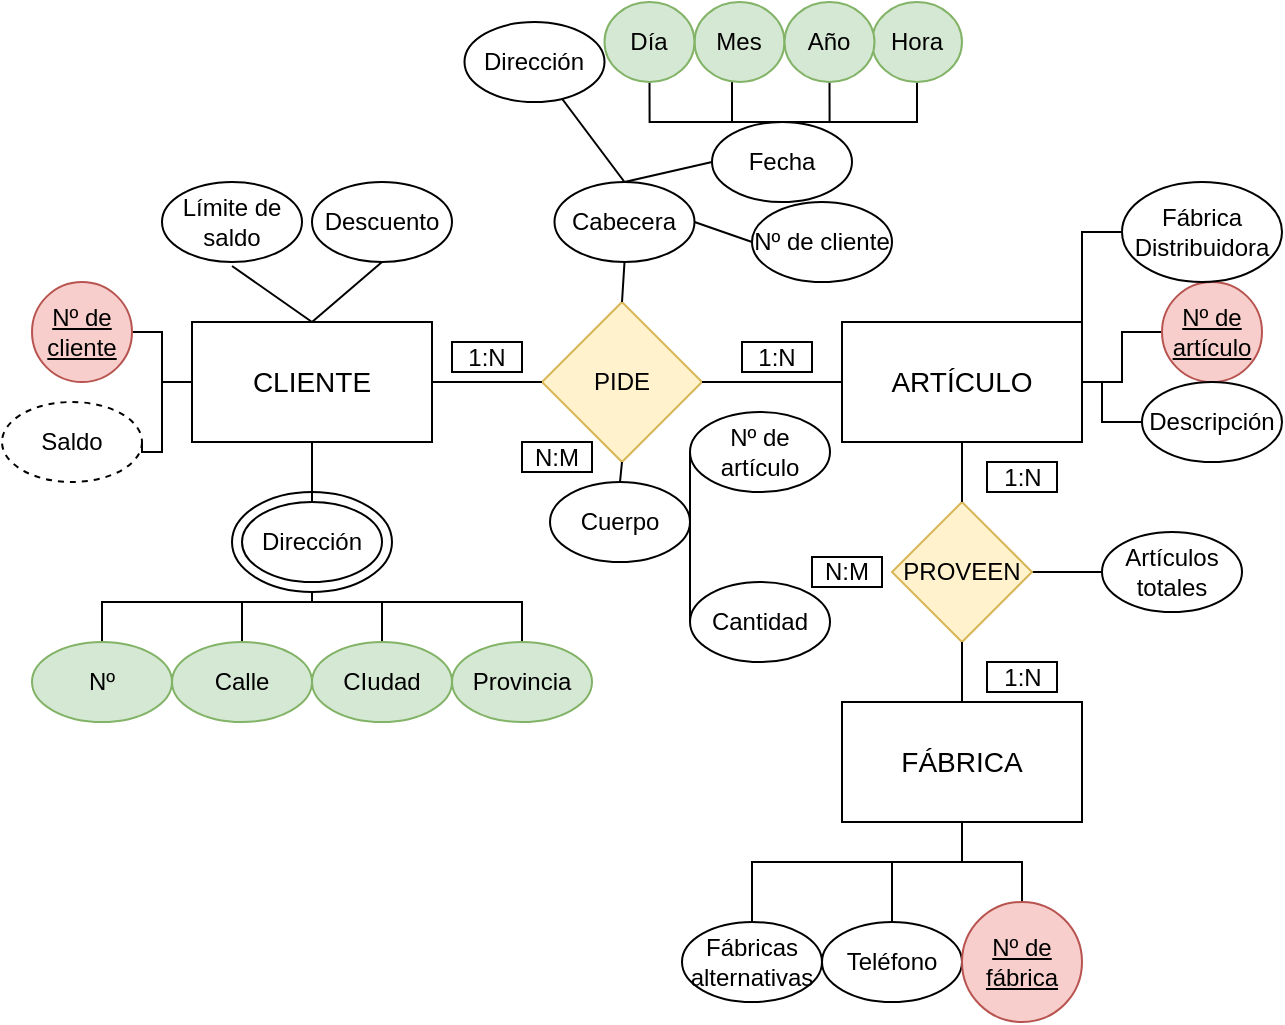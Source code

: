 <mxfile version="21.8.2" type="github">
  <diagram name="Página-1" id="TQR9zlu6BJ1Qan-c5ReP">
    <mxGraphModel dx="1434" dy="795" grid="1" gridSize="10" guides="1" tooltips="1" connect="1" arrows="1" fold="1" page="1" pageScale="1" pageWidth="827" pageHeight="1169" math="0" shadow="0">
      <root>
        <mxCell id="0" />
        <mxCell id="1" parent="0" />
        <mxCell id="3EP7MokuOxrkHio_u1YS-1" value="CLIENTE" style="rounded=0;whiteSpace=wrap;html=1;fontSize=14;" parent="1" vertex="1">
          <mxGeometry x="165" y="320" width="120" height="60" as="geometry" />
        </mxCell>
        <mxCell id="3EP7MokuOxrkHio_u1YS-2" value="ARTÍCULO" style="rounded=0;whiteSpace=wrap;html=1;fontSize=14;" parent="1" vertex="1">
          <mxGeometry x="490" y="320" width="120" height="60" as="geometry" />
        </mxCell>
        <mxCell id="3EP7MokuOxrkHio_u1YS-59" value="" style="edgeStyle=orthogonalEdgeStyle;rounded=0;orthogonalLoop=1;jettySize=auto;html=1;endArrow=none;endFill=0;" parent="1" source="3EP7MokuOxrkHio_u1YS-3" target="3EP7MokuOxrkHio_u1YS-12" edge="1">
          <mxGeometry relative="1" as="geometry">
            <Array as="points">
              <mxPoint x="515" y="590" />
              <mxPoint x="550" y="590" />
            </Array>
          </mxGeometry>
        </mxCell>
        <mxCell id="3EP7MokuOxrkHio_u1YS-3" value="Teléfono" style="ellipse;whiteSpace=wrap;html=1;" parent="1" vertex="1">
          <mxGeometry x="480" y="620" width="70" height="40" as="geometry" />
        </mxCell>
        <mxCell id="ZFye1qFsYrBGIzks9sOG-6" style="edgeStyle=orthogonalEdgeStyle;rounded=0;orthogonalLoop=1;jettySize=auto;html=1;exitX=0;exitY=0.5;exitDx=0;exitDy=0;entryX=1;entryY=0.5;entryDx=0;entryDy=0;endArrow=none;endFill=0;" edge="1" parent="1" source="3EP7MokuOxrkHio_u1YS-4" target="3EP7MokuOxrkHio_u1YS-17">
          <mxGeometry relative="1" as="geometry" />
        </mxCell>
        <mxCell id="3EP7MokuOxrkHio_u1YS-4" value="Artículos totales" style="ellipse;whiteSpace=wrap;html=1;" parent="1" vertex="1">
          <mxGeometry x="620" y="425" width="70" height="40" as="geometry" />
        </mxCell>
        <mxCell id="3EP7MokuOxrkHio_u1YS-5" value="Límite de saldo" style="ellipse;whiteSpace=wrap;html=1;strokeColor=default;strokeWidth=1;perimeterSpacing=2;" parent="1" vertex="1">
          <mxGeometry x="150" y="250" width="70" height="40" as="geometry" />
        </mxCell>
        <mxCell id="3EP7MokuOxrkHio_u1YS-30" value="" style="edgeStyle=orthogonalEdgeStyle;rounded=0;orthogonalLoop=1;jettySize=auto;html=1;entryX=0.5;entryY=1;entryDx=0;entryDy=0;endArrow=none;endFill=0;" parent="1" source="3EP7MokuOxrkHio_u1YS-6" target="3EP7MokuOxrkHio_u1YS-11" edge="1">
          <mxGeometry relative="1" as="geometry">
            <mxPoint x="220" y="460" as="targetPoint" />
            <Array as="points">
              <mxPoint x="330" y="460" />
              <mxPoint x="225" y="460" />
            </Array>
          </mxGeometry>
        </mxCell>
        <mxCell id="3EP7MokuOxrkHio_u1YS-6" value="Provincia" style="ellipse;whiteSpace=wrap;html=1;fillColor=#d5e8d4;strokeColor=#82b366;" parent="1" vertex="1">
          <mxGeometry x="295" y="480" width="70" height="40" as="geometry" />
        </mxCell>
        <mxCell id="3EP7MokuOxrkHio_u1YS-26" style="edgeStyle=orthogonalEdgeStyle;rounded=0;orthogonalLoop=1;jettySize=auto;html=1;exitX=0.5;exitY=0;exitDx=0;exitDy=0;endArrow=none;endFill=0;" parent="1" source="3EP7MokuOxrkHio_u1YS-7" target="3EP7MokuOxrkHio_u1YS-11" edge="1">
          <mxGeometry relative="1" as="geometry" />
        </mxCell>
        <mxCell id="3EP7MokuOxrkHio_u1YS-7" value="CIudad" style="ellipse;whiteSpace=wrap;html=1;fillColor=#d5e8d4;strokeColor=#82b366;" parent="1" vertex="1">
          <mxGeometry x="225" y="480" width="70" height="40" as="geometry" />
        </mxCell>
        <mxCell id="3EP7MokuOxrkHio_u1YS-28" style="edgeStyle=orthogonalEdgeStyle;rounded=0;orthogonalLoop=1;jettySize=auto;html=1;exitX=0.5;exitY=0;exitDx=0;exitDy=0;entryX=0.5;entryY=1;entryDx=0;entryDy=0;endArrow=none;endFill=0;" parent="1" source="3EP7MokuOxrkHio_u1YS-8" target="3EP7MokuOxrkHio_u1YS-11" edge="1">
          <mxGeometry relative="1" as="geometry" />
        </mxCell>
        <mxCell id="3EP7MokuOxrkHio_u1YS-8" value="Calle" style="ellipse;whiteSpace=wrap;html=1;fillColor=#d5e8d4;strokeColor=#82b366;" parent="1" vertex="1">
          <mxGeometry x="155" y="480" width="70" height="40" as="geometry" />
        </mxCell>
        <mxCell id="3EP7MokuOxrkHio_u1YS-31" style="edgeStyle=orthogonalEdgeStyle;rounded=0;orthogonalLoop=1;jettySize=auto;html=1;exitX=0.5;exitY=0;exitDx=0;exitDy=0;entryX=0.5;entryY=1;entryDx=0;entryDy=0;endArrow=none;endFill=0;" parent="1" source="3EP7MokuOxrkHio_u1YS-9" target="3EP7MokuOxrkHio_u1YS-11" edge="1">
          <mxGeometry relative="1" as="geometry">
            <Array as="points">
              <mxPoint x="120" y="460" />
              <mxPoint x="225" y="460" />
            </Array>
          </mxGeometry>
        </mxCell>
        <mxCell id="3EP7MokuOxrkHio_u1YS-9" value="Nº" style="ellipse;whiteSpace=wrap;html=1;fillColor=#d5e8d4;strokeColor=#82b366;" parent="1" vertex="1">
          <mxGeometry x="85" y="480" width="70" height="40" as="geometry" />
        </mxCell>
        <mxCell id="3EP7MokuOxrkHio_u1YS-10" value="" style="ellipse;whiteSpace=wrap;html=1;" parent="1" vertex="1">
          <mxGeometry x="185" y="405" width="80" height="50" as="geometry" />
        </mxCell>
        <mxCell id="3EP7MokuOxrkHio_u1YS-11" value="Dirección" style="ellipse;whiteSpace=wrap;html=1;" parent="1" vertex="1">
          <mxGeometry x="190" y="410" width="70" height="40" as="geometry" />
        </mxCell>
        <mxCell id="3EP7MokuOxrkHio_u1YS-12" value="FÁBRICA" style="rounded=0;whiteSpace=wrap;html=1;fontSize=14;" parent="1" vertex="1">
          <mxGeometry x="490" y="510" width="120" height="60" as="geometry" />
        </mxCell>
        <mxCell id="3EP7MokuOxrkHio_u1YS-22" value="" style="edgeStyle=orthogonalEdgeStyle;rounded=0;orthogonalLoop=1;jettySize=auto;html=1;endArrow=none;endFill=0;" parent="1" source="3EP7MokuOxrkHio_u1YS-13" target="3EP7MokuOxrkHio_u1YS-1" edge="1">
          <mxGeometry relative="1" as="geometry">
            <Array as="points">
              <mxPoint x="150" y="325" />
              <mxPoint x="150" y="350" />
            </Array>
          </mxGeometry>
        </mxCell>
        <mxCell id="3EP7MokuOxrkHio_u1YS-13" value="Nº de cliente" style="ellipse;whiteSpace=wrap;html=1;aspect=fixed;fillColor=#f8cecc;strokeColor=#b85450;fontStyle=4" parent="1" vertex="1">
          <mxGeometry x="85" y="300" width="50" height="50" as="geometry" />
        </mxCell>
        <mxCell id="3EP7MokuOxrkHio_u1YS-60" value="" style="edgeStyle=orthogonalEdgeStyle;rounded=0;orthogonalLoop=1;jettySize=auto;html=1;endArrow=none;endFill=0;" parent="1" source="3EP7MokuOxrkHio_u1YS-14" target="3EP7MokuOxrkHio_u1YS-12" edge="1">
          <mxGeometry relative="1" as="geometry">
            <Array as="points">
              <mxPoint x="580" y="590" />
              <mxPoint x="550" y="590" />
            </Array>
          </mxGeometry>
        </mxCell>
        <mxCell id="3EP7MokuOxrkHio_u1YS-14" value="Nº de fábrica" style="ellipse;whiteSpace=wrap;html=1;aspect=fixed;fillColor=#f8cecc;strokeColor=#b85450;fontStyle=4" parent="1" vertex="1">
          <mxGeometry x="550" y="610" width="60" height="60" as="geometry" />
        </mxCell>
        <mxCell id="3EP7MokuOxrkHio_u1YS-16" value="PIDE" style="rhombus;whiteSpace=wrap;html=1;fillColor=#fff2cc;strokeColor=#d6b656;" parent="1" vertex="1">
          <mxGeometry x="340" y="310" width="80" height="80" as="geometry" />
        </mxCell>
        <mxCell id="3EP7MokuOxrkHio_u1YS-17" value="PROVEEN" style="rhombus;whiteSpace=wrap;html=1;fillColor=#fff2cc;strokeColor=#d6b656;" parent="1" vertex="1">
          <mxGeometry x="515" y="410" width="70" height="70" as="geometry" />
        </mxCell>
        <mxCell id="3EP7MokuOxrkHio_u1YS-18" value="" style="endArrow=none;html=1;rounded=0;entryX=0;entryY=0.5;entryDx=0;entryDy=0;exitX=1;exitY=0.5;exitDx=0;exitDy=0;" parent="1" source="3EP7MokuOxrkHio_u1YS-16" target="3EP7MokuOxrkHio_u1YS-2" edge="1">
          <mxGeometry width="50" height="50" relative="1" as="geometry">
            <mxPoint x="390" y="440" as="sourcePoint" />
            <mxPoint x="440" y="390" as="targetPoint" />
          </mxGeometry>
        </mxCell>
        <mxCell id="3EP7MokuOxrkHio_u1YS-19" value="" style="endArrow=none;html=1;rounded=0;entryX=0;entryY=0.5;entryDx=0;entryDy=0;exitX=1;exitY=0.5;exitDx=0;exitDy=0;" parent="1" source="3EP7MokuOxrkHio_u1YS-1" target="3EP7MokuOxrkHio_u1YS-16" edge="1">
          <mxGeometry width="50" height="50" relative="1" as="geometry">
            <mxPoint x="390" y="440" as="sourcePoint" />
            <mxPoint x="440" y="390" as="targetPoint" />
          </mxGeometry>
        </mxCell>
        <mxCell id="3EP7MokuOxrkHio_u1YS-20" value="" style="endArrow=none;html=1;rounded=0;entryX=0.5;entryY=1;entryDx=0;entryDy=0;exitX=0.5;exitY=0;exitDx=0;exitDy=0;" parent="1" source="3EP7MokuOxrkHio_u1YS-17" target="3EP7MokuOxrkHio_u1YS-2" edge="1">
          <mxGeometry width="50" height="50" relative="1" as="geometry">
            <mxPoint x="390" y="440" as="sourcePoint" />
            <mxPoint x="440" y="390" as="targetPoint" />
          </mxGeometry>
        </mxCell>
        <mxCell id="3EP7MokuOxrkHio_u1YS-21" value="" style="endArrow=none;html=1;rounded=0;entryX=0.5;entryY=0;entryDx=0;entryDy=0;exitX=0.5;exitY=1;exitDx=0;exitDy=0;" parent="1" source="3EP7MokuOxrkHio_u1YS-17" target="3EP7MokuOxrkHio_u1YS-12" edge="1">
          <mxGeometry width="50" height="50" relative="1" as="geometry">
            <mxPoint x="390" y="440" as="sourcePoint" />
            <mxPoint x="440" y="390" as="targetPoint" />
          </mxGeometry>
        </mxCell>
        <mxCell id="3EP7MokuOxrkHio_u1YS-24" value="" style="edgeStyle=orthogonalEdgeStyle;rounded=0;orthogonalLoop=1;jettySize=auto;html=1;endArrow=none;endFill=0;" parent="1" source="3EP7MokuOxrkHio_u1YS-23" target="3EP7MokuOxrkHio_u1YS-2" edge="1">
          <mxGeometry relative="1" as="geometry" />
        </mxCell>
        <mxCell id="3EP7MokuOxrkHio_u1YS-23" value="Nº de artículo" style="ellipse;whiteSpace=wrap;html=1;aspect=fixed;fillColor=#f8cecc;strokeColor=#b85450;fontStyle=4" parent="1" vertex="1">
          <mxGeometry x="650" y="300" width="50" height="50" as="geometry" />
        </mxCell>
        <mxCell id="3EP7MokuOxrkHio_u1YS-53" style="edgeStyle=orthogonalEdgeStyle;rounded=0;orthogonalLoop=1;jettySize=auto;html=1;exitX=0.5;exitY=0;exitDx=0;exitDy=0;endArrow=none;endFill=0;" parent="1" source="3EP7MokuOxrkHio_u1YS-32" target="3EP7MokuOxrkHio_u1YS-47" edge="1">
          <mxGeometry relative="1" as="geometry">
            <Array as="points">
              <mxPoint x="435" y="220" />
            </Array>
          </mxGeometry>
        </mxCell>
        <mxCell id="ZFye1qFsYrBGIzks9sOG-1" style="edgeStyle=orthogonalEdgeStyle;rounded=0;orthogonalLoop=1;jettySize=auto;html=1;exitX=0.5;exitY=0;exitDx=0;exitDy=0;entryX=0.5;entryY=1;entryDx=0;entryDy=0;endArrow=none;endFill=0;" edge="1" parent="1" source="3EP7MokuOxrkHio_u1YS-32" target="3EP7MokuOxrkHio_u1YS-49">
          <mxGeometry relative="1" as="geometry" />
        </mxCell>
        <mxCell id="ZFye1qFsYrBGIzks9sOG-2" style="edgeStyle=orthogonalEdgeStyle;rounded=0;orthogonalLoop=1;jettySize=auto;html=1;exitX=0.5;exitY=0;exitDx=0;exitDy=0;entryX=0.5;entryY=1;entryDx=0;entryDy=0;endArrow=none;endFill=0;" edge="1" parent="1" source="3EP7MokuOxrkHio_u1YS-32" target="3EP7MokuOxrkHio_u1YS-45">
          <mxGeometry relative="1" as="geometry">
            <Array as="points">
              <mxPoint x="528" y="220" />
            </Array>
          </mxGeometry>
        </mxCell>
        <mxCell id="ZFye1qFsYrBGIzks9sOG-4" style="edgeStyle=orthogonalEdgeStyle;rounded=0;orthogonalLoop=1;jettySize=auto;html=1;exitX=0.5;exitY=0;exitDx=0;exitDy=0;entryX=0.5;entryY=1;entryDx=0;entryDy=0;endArrow=none;endFill=0;" edge="1" parent="1" source="3EP7MokuOxrkHio_u1YS-32" target="3EP7MokuOxrkHio_u1YS-48">
          <mxGeometry relative="1" as="geometry">
            <Array as="points">
              <mxPoint x="394" y="220" />
            </Array>
          </mxGeometry>
        </mxCell>
        <mxCell id="3EP7MokuOxrkHio_u1YS-32" value="Fecha" style="ellipse;whiteSpace=wrap;html=1;" parent="1" vertex="1">
          <mxGeometry x="425" y="220" width="70" height="40" as="geometry" />
        </mxCell>
        <mxCell id="3EP7MokuOxrkHio_u1YS-33" value="Descuento" style="ellipse;whiteSpace=wrap;html=1;" parent="1" vertex="1">
          <mxGeometry x="225" y="250" width="70" height="40" as="geometry" />
        </mxCell>
        <mxCell id="3EP7MokuOxrkHio_u1YS-36" style="edgeStyle=orthogonalEdgeStyle;rounded=0;orthogonalLoop=1;jettySize=auto;html=1;exitX=1;exitY=0.5;exitDx=0;exitDy=0;entryX=0;entryY=0.5;entryDx=0;entryDy=0;endArrow=none;endFill=0;" parent="1" source="3EP7MokuOxrkHio_u1YS-34" target="3EP7MokuOxrkHio_u1YS-1" edge="1">
          <mxGeometry relative="1" as="geometry">
            <Array as="points">
              <mxPoint x="140" y="385" />
              <mxPoint x="150" y="385" />
              <mxPoint x="150" y="350" />
            </Array>
          </mxGeometry>
        </mxCell>
        <mxCell id="3EP7MokuOxrkHio_u1YS-34" value="&lt;div&gt;Saldo&lt;/div&gt;" style="ellipse;whiteSpace=wrap;html=1;fontSize=12;dashed=1;" parent="1" vertex="1">
          <mxGeometry x="70" y="360" width="70" height="40" as="geometry" />
        </mxCell>
        <mxCell id="3EP7MokuOxrkHio_u1YS-58" value="" style="edgeStyle=orthogonalEdgeStyle;rounded=0;orthogonalLoop=1;jettySize=auto;html=1;endArrow=none;endFill=0;" parent="1" source="3EP7MokuOxrkHio_u1YS-40" target="3EP7MokuOxrkHio_u1YS-2" edge="1">
          <mxGeometry relative="1" as="geometry" />
        </mxCell>
        <mxCell id="3EP7MokuOxrkHio_u1YS-40" value="Descripción" style="ellipse;whiteSpace=wrap;html=1;" parent="1" vertex="1">
          <mxGeometry x="640" y="350" width="70" height="40" as="geometry" />
        </mxCell>
        <mxCell id="3EP7MokuOxrkHio_u1YS-41" value="Cuerpo" style="ellipse;whiteSpace=wrap;html=1;" parent="1" vertex="1">
          <mxGeometry x="344" y="400" width="70" height="40" as="geometry" />
        </mxCell>
        <mxCell id="ZFye1qFsYrBGIzks9sOG-7" style="edgeStyle=orthogonalEdgeStyle;rounded=0;orthogonalLoop=1;jettySize=auto;html=1;exitX=0.5;exitY=0;exitDx=0;exitDy=0;entryX=0.5;entryY=1;entryDx=0;entryDy=0;endArrow=none;endFill=0;" edge="1" parent="1" source="3EP7MokuOxrkHio_u1YS-42" target="3EP7MokuOxrkHio_u1YS-12">
          <mxGeometry relative="1" as="geometry">
            <Array as="points">
              <mxPoint x="445" y="590" />
              <mxPoint x="550" y="590" />
            </Array>
          </mxGeometry>
        </mxCell>
        <mxCell id="3EP7MokuOxrkHio_u1YS-42" value="Fábricas alternativas" style="ellipse;whiteSpace=wrap;html=1;" parent="1" vertex="1">
          <mxGeometry x="410" y="620" width="70" height="40" as="geometry" />
        </mxCell>
        <mxCell id="3EP7MokuOxrkHio_u1YS-56" value="" style="edgeStyle=orthogonalEdgeStyle;rounded=0;orthogonalLoop=1;jettySize=auto;html=1;entryX=1;entryY=0;entryDx=0;entryDy=0;endArrow=none;endFill=0;" parent="1" source="3EP7MokuOxrkHio_u1YS-44" target="3EP7MokuOxrkHio_u1YS-2" edge="1">
          <mxGeometry relative="1" as="geometry">
            <mxPoint x="575" y="280" as="targetPoint" />
          </mxGeometry>
        </mxCell>
        <mxCell id="3EP7MokuOxrkHio_u1YS-44" value="Fábrica Distribuidora" style="ellipse;whiteSpace=wrap;html=1;" parent="1" vertex="1">
          <mxGeometry x="630" y="250" width="80" height="50" as="geometry" />
        </mxCell>
        <mxCell id="3EP7MokuOxrkHio_u1YS-45" value="Hora" style="ellipse;whiteSpace=wrap;html=1;fillColor=#d5e8d4;strokeColor=#82b366;" parent="1" vertex="1">
          <mxGeometry x="505" y="160" width="45" height="40" as="geometry" />
        </mxCell>
        <mxCell id="3EP7MokuOxrkHio_u1YS-47" value="Mes" style="ellipse;whiteSpace=wrap;html=1;fillColor=#d5e8d4;strokeColor=#82b366;" parent="1" vertex="1">
          <mxGeometry x="416.25" y="160" width="45" height="40" as="geometry" />
        </mxCell>
        <mxCell id="3EP7MokuOxrkHio_u1YS-48" value="Día" style="ellipse;whiteSpace=wrap;html=1;fillColor=#d5e8d4;strokeColor=#82b366;" parent="1" vertex="1">
          <mxGeometry x="371.25" y="160" width="45" height="40" as="geometry" />
        </mxCell>
        <mxCell id="3EP7MokuOxrkHio_u1YS-49" value="Año" style="ellipse;whiteSpace=wrap;html=1;fillColor=#d5e8d4;strokeColor=#82b366;" parent="1" vertex="1">
          <mxGeometry x="461.25" y="160" width="45" height="40" as="geometry" />
        </mxCell>
        <mxCell id="ZFye1qFsYrBGIzks9sOG-8" value="Cabecera" style="ellipse;whiteSpace=wrap;html=1;" vertex="1" parent="1">
          <mxGeometry x="346.25" y="250" width="70" height="40" as="geometry" />
        </mxCell>
        <mxCell id="ZFye1qFsYrBGIzks9sOG-15" value="Nº de cliente" style="ellipse;whiteSpace=wrap;html=1;" vertex="1" parent="1">
          <mxGeometry x="445" y="260" width="70" height="40" as="geometry" />
        </mxCell>
        <mxCell id="ZFye1qFsYrBGIzks9sOG-16" value="Dirección" style="ellipse;whiteSpace=wrap;html=1;" vertex="1" parent="1">
          <mxGeometry x="301.25" y="170" width="70" height="40" as="geometry" />
        </mxCell>
        <mxCell id="ZFye1qFsYrBGIzks9sOG-19" value="Nº de artículo" style="ellipse;whiteSpace=wrap;html=1;" vertex="1" parent="1">
          <mxGeometry x="414" y="365" width="70" height="40" as="geometry" />
        </mxCell>
        <mxCell id="ZFye1qFsYrBGIzks9sOG-22" value="Cantidad" style="ellipse;whiteSpace=wrap;html=1;" vertex="1" parent="1">
          <mxGeometry x="414" y="450" width="70" height="40" as="geometry" />
        </mxCell>
        <mxCell id="ZFye1qFsYrBGIzks9sOG-27" value="1:N" style="rounded=0;whiteSpace=wrap;html=1;" vertex="1" parent="1">
          <mxGeometry x="440" y="330" width="35" height="15" as="geometry" />
        </mxCell>
        <mxCell id="ZFye1qFsYrBGIzks9sOG-30" value="1:N" style="rounded=0;whiteSpace=wrap;html=1;" vertex="1" parent="1">
          <mxGeometry x="295" y="330" width="35" height="15" as="geometry" />
        </mxCell>
        <mxCell id="ZFye1qFsYrBGIzks9sOG-31" value="1:N" style="rounded=0;whiteSpace=wrap;html=1;" vertex="1" parent="1">
          <mxGeometry x="562.5" y="390" width="35" height="15" as="geometry" />
        </mxCell>
        <mxCell id="ZFye1qFsYrBGIzks9sOG-32" value="1:N" style="rounded=0;whiteSpace=wrap;html=1;" vertex="1" parent="1">
          <mxGeometry x="562.5" y="490" width="35" height="15" as="geometry" />
        </mxCell>
        <mxCell id="ZFye1qFsYrBGIzks9sOG-33" value="N:M" style="rounded=0;whiteSpace=wrap;html=1;" vertex="1" parent="1">
          <mxGeometry x="475" y="437.5" width="35" height="15" as="geometry" />
        </mxCell>
        <mxCell id="ZFye1qFsYrBGIzks9sOG-34" value="N:M" style="rounded=0;whiteSpace=wrap;html=1;" vertex="1" parent="1">
          <mxGeometry x="330" y="380" width="35" height="15" as="geometry" />
        </mxCell>
        <mxCell id="ZFye1qFsYrBGIzks9sOG-35" value="" style="endArrow=none;html=1;rounded=0;entryX=0.5;entryY=1;entryDx=0;entryDy=0;exitX=0.5;exitY=0;exitDx=0;exitDy=0;" edge="1" parent="1" source="3EP7MokuOxrkHio_u1YS-11" target="3EP7MokuOxrkHio_u1YS-1">
          <mxGeometry width="50" height="50" relative="1" as="geometry">
            <mxPoint x="390" y="440" as="sourcePoint" />
            <mxPoint x="440" y="390" as="targetPoint" />
          </mxGeometry>
        </mxCell>
        <mxCell id="ZFye1qFsYrBGIzks9sOG-36" value="" style="endArrow=none;html=1;rounded=0;entryX=0;entryY=0.5;entryDx=0;entryDy=0;exitX=1;exitY=0.5;exitDx=0;exitDy=0;" edge="1" parent="1" source="3EP7MokuOxrkHio_u1YS-41" target="ZFye1qFsYrBGIzks9sOG-22">
          <mxGeometry width="50" height="50" relative="1" as="geometry">
            <mxPoint x="390" y="440" as="sourcePoint" />
            <mxPoint x="440" y="390" as="targetPoint" />
          </mxGeometry>
        </mxCell>
        <mxCell id="ZFye1qFsYrBGIzks9sOG-37" value="" style="endArrow=none;html=1;rounded=0;entryX=0;entryY=0.5;entryDx=0;entryDy=0;exitX=1;exitY=0.5;exitDx=0;exitDy=0;" edge="1" parent="1" source="3EP7MokuOxrkHio_u1YS-41" target="ZFye1qFsYrBGIzks9sOG-19">
          <mxGeometry width="50" height="50" relative="1" as="geometry">
            <mxPoint x="425" y="430" as="sourcePoint" />
            <mxPoint x="440" y="390" as="targetPoint" />
          </mxGeometry>
        </mxCell>
        <mxCell id="ZFye1qFsYrBGIzks9sOG-38" value="" style="endArrow=none;html=1;rounded=0;entryX=0.5;entryY=1;entryDx=0;entryDy=0;exitX=0.5;exitY=0;exitDx=0;exitDy=0;" edge="1" parent="1" source="3EP7MokuOxrkHio_u1YS-41" target="3EP7MokuOxrkHio_u1YS-16">
          <mxGeometry width="50" height="50" relative="1" as="geometry">
            <mxPoint x="390" y="440" as="sourcePoint" />
            <mxPoint x="440" y="390" as="targetPoint" />
          </mxGeometry>
        </mxCell>
        <mxCell id="ZFye1qFsYrBGIzks9sOG-39" value="" style="endArrow=none;html=1;rounded=0;entryX=0.5;entryY=1;entryDx=0;entryDy=0;exitX=0.5;exitY=0;exitDx=0;exitDy=0;" edge="1" parent="1" source="3EP7MokuOxrkHio_u1YS-16" target="ZFye1qFsYrBGIzks9sOG-8">
          <mxGeometry width="50" height="50" relative="1" as="geometry">
            <mxPoint x="390" y="440" as="sourcePoint" />
            <mxPoint x="440" y="390" as="targetPoint" />
          </mxGeometry>
        </mxCell>
        <mxCell id="ZFye1qFsYrBGIzks9sOG-40" value="" style="endArrow=none;html=1;rounded=0;entryX=0;entryY=0.5;entryDx=0;entryDy=0;exitX=1;exitY=0.5;exitDx=0;exitDy=0;" edge="1" parent="1" source="ZFye1qFsYrBGIzks9sOG-8" target="ZFye1qFsYrBGIzks9sOG-15">
          <mxGeometry width="50" height="50" relative="1" as="geometry">
            <mxPoint x="390" y="440" as="sourcePoint" />
            <mxPoint x="440" y="390" as="targetPoint" />
          </mxGeometry>
        </mxCell>
        <mxCell id="ZFye1qFsYrBGIzks9sOG-41" value="" style="endArrow=none;html=1;rounded=0;entryX=0;entryY=0.5;entryDx=0;entryDy=0;exitX=0.5;exitY=0;exitDx=0;exitDy=0;" edge="1" parent="1" source="ZFye1qFsYrBGIzks9sOG-8" target="3EP7MokuOxrkHio_u1YS-32">
          <mxGeometry width="50" height="50" relative="1" as="geometry">
            <mxPoint x="390" y="440" as="sourcePoint" />
            <mxPoint x="440" y="390" as="targetPoint" />
          </mxGeometry>
        </mxCell>
        <mxCell id="ZFye1qFsYrBGIzks9sOG-42" value="" style="endArrow=none;html=1;rounded=0;exitX=0.5;exitY=0;exitDx=0;exitDy=0;" edge="1" parent="1" source="ZFye1qFsYrBGIzks9sOG-8" target="ZFye1qFsYrBGIzks9sOG-16">
          <mxGeometry width="50" height="50" relative="1" as="geometry">
            <mxPoint x="390" y="440" as="sourcePoint" />
            <mxPoint x="440" y="390" as="targetPoint" />
          </mxGeometry>
        </mxCell>
        <mxCell id="ZFye1qFsYrBGIzks9sOG-43" value="" style="endArrow=none;html=1;rounded=0;entryX=0.5;entryY=1;entryDx=0;entryDy=0;exitX=0.5;exitY=0;exitDx=0;exitDy=0;" edge="1" parent="1" source="3EP7MokuOxrkHio_u1YS-1" target="3EP7MokuOxrkHio_u1YS-33">
          <mxGeometry width="50" height="50" relative="1" as="geometry">
            <mxPoint x="390" y="440" as="sourcePoint" />
            <mxPoint x="440" y="390" as="targetPoint" />
          </mxGeometry>
        </mxCell>
        <mxCell id="ZFye1qFsYrBGIzks9sOG-44" value="" style="endArrow=none;html=1;rounded=0;entryX=0.5;entryY=1;entryDx=0;entryDy=0;exitX=0.5;exitY=0;exitDx=0;exitDy=0;" edge="1" parent="1" source="3EP7MokuOxrkHio_u1YS-1" target="3EP7MokuOxrkHio_u1YS-5">
          <mxGeometry width="50" height="50" relative="1" as="geometry">
            <mxPoint x="390" y="440" as="sourcePoint" />
            <mxPoint x="440" y="390" as="targetPoint" />
          </mxGeometry>
        </mxCell>
      </root>
    </mxGraphModel>
  </diagram>
</mxfile>
